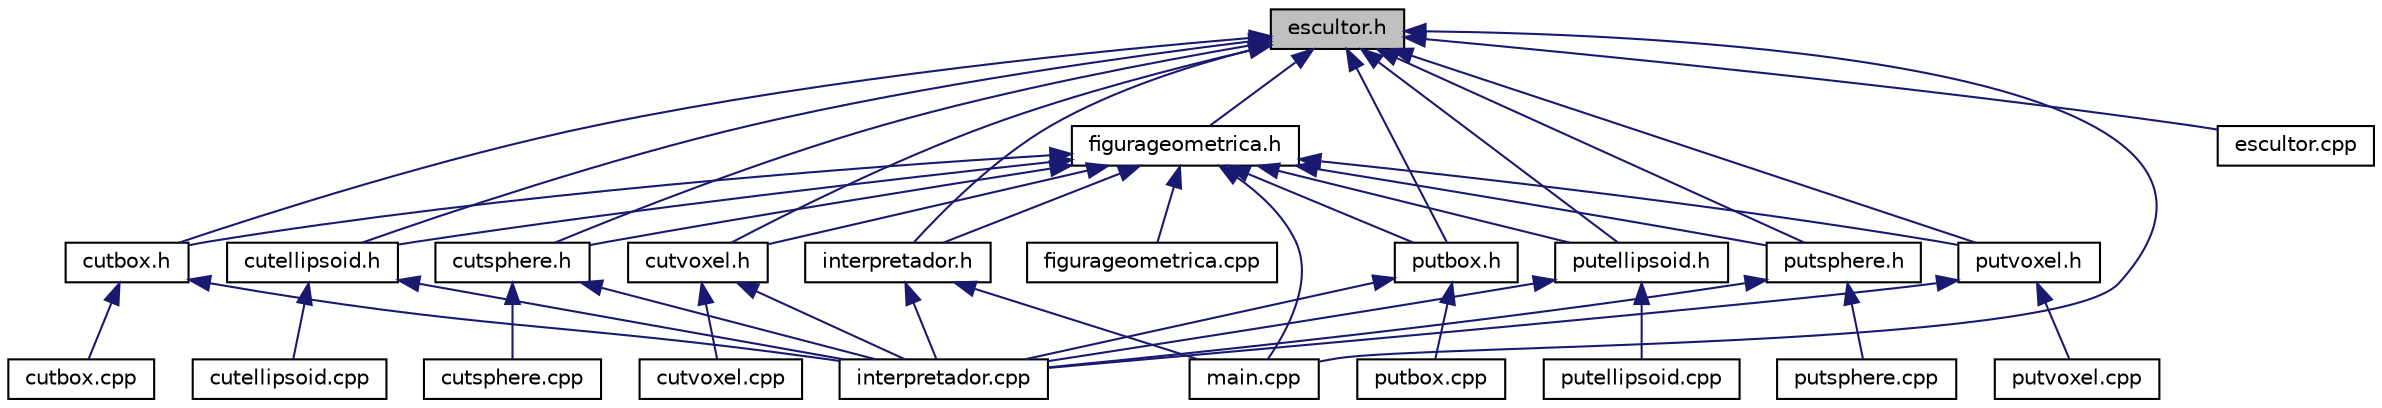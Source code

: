 digraph "escultor.h"
{
 // LATEX_PDF_SIZE
  edge [fontname="Helvetica",fontsize="10",labelfontname="Helvetica",labelfontsize="10"];
  node [fontname="Helvetica",fontsize="10",shape=record];
  Node1 [label="escultor.h",height=0.2,width=0.4,color="black", fillcolor="grey75", style="filled", fontcolor="black",tooltip=" "];
  Node1 -> Node2 [dir="back",color="midnightblue",fontsize="10",style="solid"];
  Node2 [label="cutbox.h",height=0.2,width=0.4,color="black", fillcolor="white", style="filled",URL="$cutbox_8h.html",tooltip=" "];
  Node2 -> Node3 [dir="back",color="midnightblue",fontsize="10",style="solid"];
  Node3 [label="cutbox.cpp",height=0.2,width=0.4,color="black", fillcolor="white", style="filled",URL="$cutbox_8cpp.html",tooltip=" "];
  Node2 -> Node4 [dir="back",color="midnightblue",fontsize="10",style="solid"];
  Node4 [label="interpretador.cpp",height=0.2,width=0.4,color="black", fillcolor="white", style="filled",URL="$interpretador_8cpp.html",tooltip=" "];
  Node1 -> Node5 [dir="back",color="midnightblue",fontsize="10",style="solid"];
  Node5 [label="cutellipsoid.h",height=0.2,width=0.4,color="black", fillcolor="white", style="filled",URL="$cutellipsoid_8h.html",tooltip=" "];
  Node5 -> Node6 [dir="back",color="midnightblue",fontsize="10",style="solid"];
  Node6 [label="cutellipsoid.cpp",height=0.2,width=0.4,color="black", fillcolor="white", style="filled",URL="$cutellipsoid_8cpp.html",tooltip=" "];
  Node5 -> Node4 [dir="back",color="midnightblue",fontsize="10",style="solid"];
  Node1 -> Node7 [dir="back",color="midnightblue",fontsize="10",style="solid"];
  Node7 [label="cutsphere.h",height=0.2,width=0.4,color="black", fillcolor="white", style="filled",URL="$cutsphere_8h.html",tooltip=" "];
  Node7 -> Node8 [dir="back",color="midnightblue",fontsize="10",style="solid"];
  Node8 [label="cutsphere.cpp",height=0.2,width=0.4,color="black", fillcolor="white", style="filled",URL="$cutsphere_8cpp.html",tooltip=" "];
  Node7 -> Node4 [dir="back",color="midnightblue",fontsize="10",style="solid"];
  Node1 -> Node9 [dir="back",color="midnightblue",fontsize="10",style="solid"];
  Node9 [label="cutvoxel.h",height=0.2,width=0.4,color="black", fillcolor="white", style="filled",URL="$cutvoxel_8h.html",tooltip=" "];
  Node9 -> Node10 [dir="back",color="midnightblue",fontsize="10",style="solid"];
  Node10 [label="cutvoxel.cpp",height=0.2,width=0.4,color="black", fillcolor="white", style="filled",URL="$cutvoxel_8cpp.html",tooltip=" "];
  Node9 -> Node4 [dir="back",color="midnightblue",fontsize="10",style="solid"];
  Node1 -> Node11 [dir="back",color="midnightblue",fontsize="10",style="solid"];
  Node11 [label="escultor.cpp",height=0.2,width=0.4,color="black", fillcolor="white", style="filled",URL="$escultor_8cpp.html",tooltip=" "];
  Node1 -> Node12 [dir="back",color="midnightblue",fontsize="10",style="solid"];
  Node12 [label="figurageometrica.h",height=0.2,width=0.4,color="black", fillcolor="white", style="filled",URL="$figurageometrica_8h.html",tooltip=" "];
  Node12 -> Node2 [dir="back",color="midnightblue",fontsize="10",style="solid"];
  Node12 -> Node5 [dir="back",color="midnightblue",fontsize="10",style="solid"];
  Node12 -> Node7 [dir="back",color="midnightblue",fontsize="10",style="solid"];
  Node12 -> Node9 [dir="back",color="midnightblue",fontsize="10",style="solid"];
  Node12 -> Node13 [dir="back",color="midnightblue",fontsize="10",style="solid"];
  Node13 [label="figurageometrica.cpp",height=0.2,width=0.4,color="black", fillcolor="white", style="filled",URL="$figurageometrica_8cpp.html",tooltip=" "];
  Node12 -> Node14 [dir="back",color="midnightblue",fontsize="10",style="solid"];
  Node14 [label="interpretador.h",height=0.2,width=0.4,color="black", fillcolor="white", style="filled",URL="$interpretador_8h.html",tooltip=" "];
  Node14 -> Node4 [dir="back",color="midnightblue",fontsize="10",style="solid"];
  Node14 -> Node15 [dir="back",color="midnightblue",fontsize="10",style="solid"];
  Node15 [label="main.cpp",height=0.2,width=0.4,color="black", fillcolor="white", style="filled",URL="$main_8cpp.html",tooltip=" "];
  Node12 -> Node15 [dir="back",color="midnightblue",fontsize="10",style="solid"];
  Node12 -> Node16 [dir="back",color="midnightblue",fontsize="10",style="solid"];
  Node16 [label="putbox.h",height=0.2,width=0.4,color="black", fillcolor="white", style="filled",URL="$putbox_8h.html",tooltip=" "];
  Node16 -> Node4 [dir="back",color="midnightblue",fontsize="10",style="solid"];
  Node16 -> Node17 [dir="back",color="midnightblue",fontsize="10",style="solid"];
  Node17 [label="putbox.cpp",height=0.2,width=0.4,color="black", fillcolor="white", style="filled",URL="$putbox_8cpp.html",tooltip=" "];
  Node12 -> Node18 [dir="back",color="midnightblue",fontsize="10",style="solid"];
  Node18 [label="putellipsoid.h",height=0.2,width=0.4,color="black", fillcolor="white", style="filled",URL="$putellipsoid_8h.html",tooltip=" "];
  Node18 -> Node4 [dir="back",color="midnightblue",fontsize="10",style="solid"];
  Node18 -> Node19 [dir="back",color="midnightblue",fontsize="10",style="solid"];
  Node19 [label="putellipsoid.cpp",height=0.2,width=0.4,color="black", fillcolor="white", style="filled",URL="$putellipsoid_8cpp.html",tooltip=" "];
  Node12 -> Node20 [dir="back",color="midnightblue",fontsize="10",style="solid"];
  Node20 [label="putsphere.h",height=0.2,width=0.4,color="black", fillcolor="white", style="filled",URL="$putsphere_8h.html",tooltip=" "];
  Node20 -> Node4 [dir="back",color="midnightblue",fontsize="10",style="solid"];
  Node20 -> Node21 [dir="back",color="midnightblue",fontsize="10",style="solid"];
  Node21 [label="putsphere.cpp",height=0.2,width=0.4,color="black", fillcolor="white", style="filled",URL="$putsphere_8cpp.html",tooltip=" "];
  Node12 -> Node22 [dir="back",color="midnightblue",fontsize="10",style="solid"];
  Node22 [label="putvoxel.h",height=0.2,width=0.4,color="black", fillcolor="white", style="filled",URL="$putvoxel_8h.html",tooltip=" "];
  Node22 -> Node4 [dir="back",color="midnightblue",fontsize="10",style="solid"];
  Node22 -> Node23 [dir="back",color="midnightblue",fontsize="10",style="solid"];
  Node23 [label="putvoxel.cpp",height=0.2,width=0.4,color="black", fillcolor="white", style="filled",URL="$putvoxel_8cpp.html",tooltip=" "];
  Node1 -> Node14 [dir="back",color="midnightblue",fontsize="10",style="solid"];
  Node1 -> Node15 [dir="back",color="midnightblue",fontsize="10",style="solid"];
  Node1 -> Node16 [dir="back",color="midnightblue",fontsize="10",style="solid"];
  Node1 -> Node18 [dir="back",color="midnightblue",fontsize="10",style="solid"];
  Node1 -> Node20 [dir="back",color="midnightblue",fontsize="10",style="solid"];
  Node1 -> Node22 [dir="back",color="midnightblue",fontsize="10",style="solid"];
}
